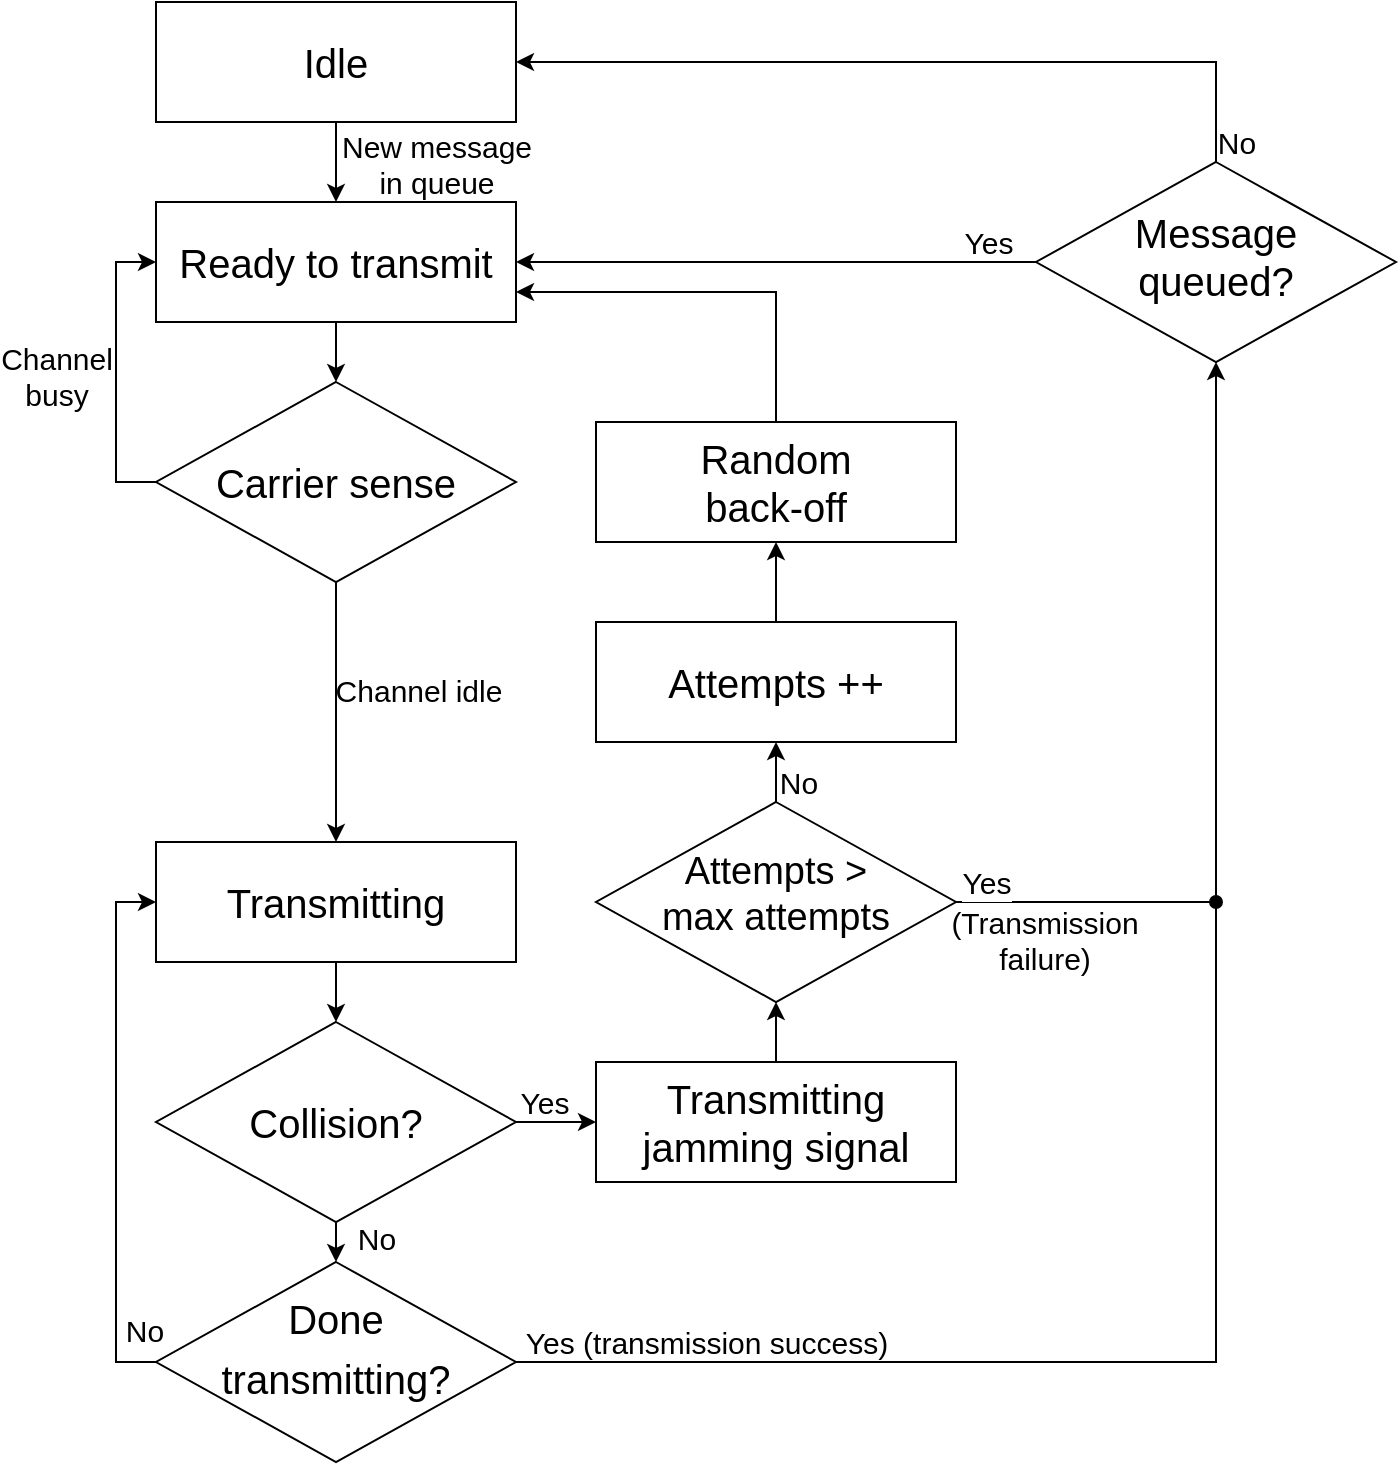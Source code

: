 <mxfile version="13.9.0" type="device"><diagram id="UsTThl9eyXWkYKCDJNvQ" name="Page-1"><mxGraphModel dx="1673" dy="898" grid="1" gridSize="10" guides="1" tooltips="1" connect="1" arrows="1" fold="1" page="1" pageScale="1" pageWidth="827" pageHeight="1169" math="0" shadow="0"><root><mxCell id="0"/><mxCell id="1" parent="0"/><mxCell id="1P_gF5LfOfl9QENAGBgy-17" style="edgeStyle=orthogonalEdgeStyle;rounded=0;orthogonalLoop=1;jettySize=auto;html=1;entryX=0.5;entryY=0;entryDx=0;entryDy=0;exitX=0.5;exitY=1;exitDx=0;exitDy=0;" parent="1" source="1P_gF5LfOfl9QENAGBgy-3" edge="1" target="1P_gF5LfOfl9QENAGBgy-4"><mxGeometry relative="1" as="geometry"><mxPoint x="279.694" y="40" as="sourcePoint"/><mxPoint x="279.66" y="80" as="targetPoint"/><Array as="points"/></mxGeometry></mxCell><mxCell id="1P_gF5LfOfl9QENAGBgy-28" value="&lt;div&gt;&lt;font style=&quot;font-size: 15px&quot;&gt;New message&lt;/font&gt;&lt;/div&gt;&lt;div&gt;&lt;font style=&quot;font-size: 15px&quot;&gt;in queue&lt;/font&gt;&lt;/div&gt;" style="edgeLabel;html=1;align=center;verticalAlign=middle;resizable=0;points=[];labelBackgroundColor=none;" parent="1P_gF5LfOfl9QENAGBgy-17" vertex="1" connectable="0"><mxGeometry x="-0.304" y="11" relative="1" as="geometry"><mxPoint x="38.98" y="6.29" as="offset"/></mxGeometry></mxCell><mxCell id="1P_gF5LfOfl9QENAGBgy-3" value="&lt;font style=&quot;font-size: 20px&quot;&gt;Idle&lt;/font&gt;" style="rounded=0;whiteSpace=wrap;html=1;" parent="1" vertex="1"><mxGeometry x="180" y="10" width="180" height="60" as="geometry"/></mxCell><mxCell id="1P_gF5LfOfl9QENAGBgy-18" style="edgeStyle=orthogonalEdgeStyle;rounded=0;orthogonalLoop=1;jettySize=auto;html=1;entryX=0.5;entryY=0;entryDx=0;entryDy=0;" parent="1" source="1P_gF5LfOfl9QENAGBgy-4" target="1P_gF5LfOfl9QENAGBgy-5" edge="1"><mxGeometry relative="1" as="geometry"/></mxCell><mxCell id="1P_gF5LfOfl9QENAGBgy-4" value="&lt;font style=&quot;font-size: 20px&quot;&gt;Ready to transmit&lt;br&gt;&lt;/font&gt;" style="rounded=0;whiteSpace=wrap;html=1;" parent="1" vertex="1"><mxGeometry x="180" y="110" width="180" height="60" as="geometry"/></mxCell><mxCell id="1P_gF5LfOfl9QENAGBgy-19" style="edgeStyle=orthogonalEdgeStyle;rounded=0;orthogonalLoop=1;jettySize=auto;html=1;entryX=0.5;entryY=0;entryDx=0;entryDy=0;exitX=0.5;exitY=1;exitDx=0;exitDy=0;" parent="1" source="1P_gF5LfOfl9QENAGBgy-5" target="1P_gF5LfOfl9QENAGBgy-6" edge="1"><mxGeometry relative="1" as="geometry"><mxPoint x="160" y="390.0" as="sourcePoint"/><mxPoint x="160" y="420.0" as="targetPoint"/><Array as="points"/></mxGeometry></mxCell><mxCell id="1P_gF5LfOfl9QENAGBgy-29" value="&lt;font style=&quot;font-size: 15px&quot;&gt;Channel idle&lt;br&gt;&lt;/font&gt;" style="edgeLabel;html=1;align=center;verticalAlign=middle;resizable=0;points=[];labelBackgroundColor=none;" parent="1P_gF5LfOfl9QENAGBgy-19" vertex="1" connectable="0"><mxGeometry x="-0.132" y="-2" relative="1" as="geometry"><mxPoint x="43" y="-3.1" as="offset"/></mxGeometry></mxCell><mxCell id="1P_gF5LfOfl9QENAGBgy-20" style="edgeStyle=orthogonalEdgeStyle;rounded=0;orthogonalLoop=1;jettySize=auto;html=1;entryX=0;entryY=0.5;entryDx=0;entryDy=0;exitX=0;exitY=0.5;exitDx=0;exitDy=0;" parent="1" source="1P_gF5LfOfl9QENAGBgy-5" target="1P_gF5LfOfl9QENAGBgy-4" edge="1"><mxGeometry relative="1" as="geometry"><Array as="points"><mxPoint x="160" y="250"/><mxPoint x="160" y="140"/></Array></mxGeometry></mxCell><mxCell id="1P_gF5LfOfl9QENAGBgy-30" value="&lt;div style=&quot;font-size: 15px&quot;&gt;&lt;font style=&quot;font-size: 15px&quot;&gt;Channel&lt;/font&gt;&lt;/div&gt;&lt;div style=&quot;font-size: 15px&quot;&gt;&lt;font style=&quot;font-size: 15px&quot;&gt;busy&lt;br&gt;&lt;/font&gt;&lt;/div&gt;" style="edgeLabel;html=1;align=center;verticalAlign=middle;resizable=0;points=[];labelBackgroundColor=none;" parent="1P_gF5LfOfl9QENAGBgy-20" vertex="1" connectable="0"><mxGeometry x="-0.105" y="-2" relative="1" as="geometry"><mxPoint x="-32" y="-6" as="offset"/></mxGeometry></mxCell><mxCell id="1P_gF5LfOfl9QENAGBgy-5" value="&lt;font style=&quot;font-size: 20px&quot;&gt;Carrier sense&lt;/font&gt;" style="rhombus;whiteSpace=wrap;html=1;" parent="1" vertex="1"><mxGeometry x="180" y="200" width="180" height="100" as="geometry"/></mxCell><mxCell id="1P_gF5LfOfl9QENAGBgy-21" style="edgeStyle=orthogonalEdgeStyle;rounded=0;orthogonalLoop=1;jettySize=auto;html=1;" parent="1" source="1P_gF5LfOfl9QENAGBgy-6" target="1P_gF5LfOfl9QENAGBgy-7" edge="1"><mxGeometry relative="1" as="geometry"/></mxCell><mxCell id="1P_gF5LfOfl9QENAGBgy-6" value="&lt;font style=&quot;font-size: 20px&quot;&gt;Transmitting&lt;br&gt;&lt;/font&gt;" style="rounded=0;whiteSpace=wrap;html=1;" parent="1" vertex="1"><mxGeometry x="180" y="430" width="180" height="60" as="geometry"/></mxCell><mxCell id="1P_gF5LfOfl9QENAGBgy-12" value="" style="edgeStyle=orthogonalEdgeStyle;rounded=0;orthogonalLoop=1;jettySize=auto;html=1;exitX=0.5;exitY=1;exitDx=0;exitDy=0;entryX=0.5;entryY=0;entryDx=0;entryDy=0;" parent="1" source="1P_gF5LfOfl9QENAGBgy-7" target="1P_gF5LfOfl9QENAGBgy-8" edge="1"><mxGeometry relative="1" as="geometry"><Array as="points"><mxPoint x="270" y="628"/><mxPoint x="270" y="628"/></Array></mxGeometry></mxCell><mxCell id="1P_gF5LfOfl9QENAGBgy-32" value="&lt;font style=&quot;font-size: 15px&quot;&gt;No&lt;/font&gt;" style="edgeLabel;html=1;align=center;verticalAlign=middle;resizable=0;points=[];labelBackgroundColor=none;" parent="1P_gF5LfOfl9QENAGBgy-12" vertex="1" connectable="0"><mxGeometry x="0.246" y="2" relative="1" as="geometry"><mxPoint x="18" y="-4.67" as="offset"/></mxGeometry></mxCell><mxCell id="1P_gF5LfOfl9QENAGBgy-22" style="edgeStyle=orthogonalEdgeStyle;rounded=0;orthogonalLoop=1;jettySize=auto;html=1;entryX=0;entryY=0.5;entryDx=0;entryDy=0;" parent="1" source="1P_gF5LfOfl9QENAGBgy-7" target="1P_gF5LfOfl9QENAGBgy-9" edge="1"><mxGeometry relative="1" as="geometry"><Array as="points"><mxPoint x="390" y="570"/><mxPoint x="390" y="570"/></Array></mxGeometry></mxCell><mxCell id="1P_gF5LfOfl9QENAGBgy-31" value="&lt;font style=&quot;font-size: 15px&quot;&gt;Yes&lt;/font&gt;" style="edgeLabel;html=1;align=center;verticalAlign=middle;resizable=0;points=[];labelBackgroundColor=none;" parent="1P_gF5LfOfl9QENAGBgy-22" vertex="1" connectable="0"><mxGeometry x="-0.309" relative="1" as="geometry"><mxPoint y="-10" as="offset"/></mxGeometry></mxCell><mxCell id="1P_gF5LfOfl9QENAGBgy-7" value="&lt;font style=&quot;font-size: 20px&quot;&gt;Collision?&lt;/font&gt;" style="rhombus;whiteSpace=wrap;html=1;" parent="1" vertex="1"><mxGeometry x="180" y="520" width="180" height="100" as="geometry"/></mxCell><mxCell id="1P_gF5LfOfl9QENAGBgy-14" style="edgeStyle=orthogonalEdgeStyle;rounded=0;orthogonalLoop=1;jettySize=auto;html=1;entryX=0.5;entryY=1;entryDx=0;entryDy=0;" parent="1" source="1P_gF5LfOfl9QENAGBgy-8" target="1P_gF5LfOfl9QENAGBgy-11" edge="1"><mxGeometry relative="1" as="geometry"/></mxCell><mxCell id="1P_gF5LfOfl9QENAGBgy-34" value="&lt;div style=&quot;font-size: 15px&quot;&gt;&lt;font style=&quot;font-size: 15px&quot;&gt;Yes (transmission success)&lt;/font&gt;&lt;/div&gt;" style="edgeLabel;html=1;align=center;verticalAlign=middle;resizable=0;points=[];labelBackgroundColor=none;" parent="1P_gF5LfOfl9QENAGBgy-14" vertex="1" connectable="0"><mxGeometry x="-0.934" y="-2" relative="1" as="geometry"><mxPoint x="67" y="-12" as="offset"/></mxGeometry></mxCell><mxCell id="1P_gF5LfOfl9QENAGBgy-25" style="edgeStyle=orthogonalEdgeStyle;rounded=0;orthogonalLoop=1;jettySize=auto;html=1;entryX=0;entryY=0.5;entryDx=0;entryDy=0;exitX=0;exitY=0.5;exitDx=0;exitDy=0;" parent="1" source="1P_gF5LfOfl9QENAGBgy-8" target="1P_gF5LfOfl9QENAGBgy-6" edge="1"><mxGeometry relative="1" as="geometry"><Array as="points"><mxPoint x="160" y="690"/><mxPoint x="160" y="460"/></Array></mxGeometry></mxCell><mxCell id="1P_gF5LfOfl9QENAGBgy-33" value="&lt;font style=&quot;font-size: 15px&quot;&gt;No&lt;/font&gt;" style="edgeLabel;html=1;align=center;verticalAlign=middle;resizable=0;points=[];labelBackgroundColor=none;" parent="1P_gF5LfOfl9QENAGBgy-25" vertex="1" connectable="0"><mxGeometry x="-0.807" relative="1" as="geometry"><mxPoint x="13.79" y="-10" as="offset"/></mxGeometry></mxCell><mxCell id="1P_gF5LfOfl9QENAGBgy-8" value="&lt;p style=&quot;line-height: 120%&quot; align=&quot;center&quot;&gt;&lt;font style=&quot;font-size: 20px&quot;&gt;Done &lt;br&gt;&lt;/font&gt;&lt;/p&gt;&lt;p style=&quot;line-height: 120%&quot; align=&quot;center&quot;&gt;&lt;font style=&quot;font-size: 20px&quot;&gt;transmitting?&lt;br&gt;&lt;/font&gt;&lt;/p&gt;" style="rhombus;whiteSpace=wrap;html=1;verticalAlign=middle;labelBackgroundColor=none;labelBorderColor=none;spacingTop=-11;" parent="1" vertex="1"><mxGeometry x="180" y="640" width="180" height="100" as="geometry"/></mxCell><mxCell id="vRGcqXv6oYa0qvyeJJXp-1" style="edgeStyle=orthogonalEdgeStyle;rounded=0;orthogonalLoop=1;jettySize=auto;html=1;exitX=0.5;exitY=0;exitDx=0;exitDy=0;entryX=0.5;entryY=1;entryDx=0;entryDy=0;" edge="1" parent="1" source="1P_gF5LfOfl9QENAGBgy-9" target="1P_gF5LfOfl9QENAGBgy-35"><mxGeometry relative="1" as="geometry"><Array as="points"><mxPoint x="480" y="558.1"/><mxPoint x="480" y="558.1"/></Array></mxGeometry></mxCell><mxCell id="1P_gF5LfOfl9QENAGBgy-9" value="&lt;div&gt;&lt;font style=&quot;font-size: 20px&quot;&gt;Transmitting&lt;/font&gt;&lt;/div&gt;&lt;div&gt;&lt;font style=&quot;font-size: 20px&quot;&gt;jamming signal&lt;/font&gt;&lt;/div&gt;" style="rounded=0;whiteSpace=wrap;html=1;" parent="1" vertex="1"><mxGeometry x="400" y="540" width="180" height="60" as="geometry"/></mxCell><mxCell id="1P_gF5LfOfl9QENAGBgy-24" style="edgeStyle=orthogonalEdgeStyle;rounded=0;orthogonalLoop=1;jettySize=auto;html=1;entryX=1;entryY=0.75;entryDx=0;entryDy=0;exitX=0.5;exitY=0;exitDx=0;exitDy=0;" parent="1" source="1P_gF5LfOfl9QENAGBgy-10" target="1P_gF5LfOfl9QENAGBgy-4" edge="1"><mxGeometry relative="1" as="geometry"><Array as="points"><mxPoint x="490" y="155"/></Array></mxGeometry></mxCell><mxCell id="1P_gF5LfOfl9QENAGBgy-10" value="&lt;div&gt;&lt;font style=&quot;font-size: 20px&quot;&gt;Random &lt;br&gt;&lt;/font&gt;&lt;/div&gt;&lt;div&gt;&lt;font style=&quot;font-size: 20px&quot;&gt;back-off &lt;/font&gt;&lt;/div&gt;" style="rounded=0;whiteSpace=wrap;html=1;" parent="1" vertex="1"><mxGeometry x="400" y="220" width="180" height="60" as="geometry"/></mxCell><mxCell id="1P_gF5LfOfl9QENAGBgy-15" style="edgeStyle=orthogonalEdgeStyle;rounded=0;orthogonalLoop=1;jettySize=auto;html=1;exitX=0;exitY=0.5;exitDx=0;exitDy=0;entryX=1;entryY=0.5;entryDx=0;entryDy=0;" parent="1" source="1P_gF5LfOfl9QENAGBgy-11" target="1P_gF5LfOfl9QENAGBgy-4" edge="1"><mxGeometry relative="1" as="geometry"><mxPoint x="360" y="170" as="targetPoint"/><Array as="points"><mxPoint x="620" y="140"/></Array></mxGeometry></mxCell><mxCell id="1P_gF5LfOfl9QENAGBgy-27" value="&lt;font style=&quot;font-size: 15px&quot;&gt;Yes&lt;/font&gt;" style="edgeLabel;html=1;align=center;verticalAlign=middle;resizable=0;points=[];labelBackgroundColor=none;" parent="1P_gF5LfOfl9QENAGBgy-15" vertex="1" connectable="0"><mxGeometry x="-0.642" y="3" relative="1" as="geometry"><mxPoint x="22.07" y="-13" as="offset"/></mxGeometry></mxCell><mxCell id="1P_gF5LfOfl9QENAGBgy-16" style="edgeStyle=orthogonalEdgeStyle;rounded=0;orthogonalLoop=1;jettySize=auto;html=1;entryX=1;entryY=0.5;entryDx=0;entryDy=0;exitX=0.5;exitY=0;exitDx=0;exitDy=0;" parent="1" source="1P_gF5LfOfl9QENAGBgy-11" target="1P_gF5LfOfl9QENAGBgy-3" edge="1"><mxGeometry relative="1" as="geometry"><mxPoint x="640" y="50" as="targetPoint"/><Array as="points"><mxPoint x="710" y="40"/></Array></mxGeometry></mxCell><mxCell id="1P_gF5LfOfl9QENAGBgy-26" value="&lt;font style=&quot;font-size: 15px&quot;&gt;No&lt;/font&gt;" style="edgeLabel;html=1;align=center;verticalAlign=middle;resizable=0;points=[];labelBackgroundColor=none;" parent="1P_gF5LfOfl9QENAGBgy-16" vertex="1" connectable="0"><mxGeometry x="0.043" y="3" relative="1" as="geometry"><mxPoint x="168.57" y="36.98" as="offset"/></mxGeometry></mxCell><mxCell id="1P_gF5LfOfl9QENAGBgy-11" value="&lt;div&gt;&lt;font style=&quot;font-size: 20px&quot;&gt;Message &lt;br&gt;&lt;/font&gt;&lt;/div&gt;&lt;div&gt;&lt;font style=&quot;font-size: 20px&quot;&gt;queued?&lt;/font&gt;&lt;/div&gt;" style="rhombus;whiteSpace=wrap;html=1;spacingTop=-6;" parent="1" vertex="1"><mxGeometry x="620" y="90" width="180" height="100" as="geometry"/></mxCell><mxCell id="1P_gF5LfOfl9QENAGBgy-39" style="edgeStyle=orthogonalEdgeStyle;rounded=0;orthogonalLoop=1;jettySize=auto;html=1;exitX=0.5;exitY=0;exitDx=0;exitDy=0;entryX=0.5;entryY=1;entryDx=0;entryDy=0;" parent="1" edge="1" target="1P_gF5LfOfl9QENAGBgy-38" source="1P_gF5LfOfl9QENAGBgy-35"><mxGeometry relative="1" as="geometry"><mxPoint x="479.66" y="400.0" as="sourcePoint"/><mxPoint x="479.66" y="370.0" as="targetPoint"/><Array as="points"/></mxGeometry></mxCell><mxCell id="1P_gF5LfOfl9QENAGBgy-42" value="&lt;font style=&quot;font-size: 15px&quot;&gt;No&lt;/font&gt;" style="edgeLabel;html=1;align=center;verticalAlign=middle;resizable=0;points=[];labelBackgroundColor=none;" parent="1P_gF5LfOfl9QENAGBgy-39" vertex="1" connectable="0"><mxGeometry x="-0.441" relative="1" as="geometry"><mxPoint x="10.33" y="-1.43" as="offset"/></mxGeometry></mxCell><mxCell id="1P_gF5LfOfl9QENAGBgy-43" style="edgeStyle=orthogonalEdgeStyle;rounded=0;orthogonalLoop=1;jettySize=auto;html=1;exitX=1;exitY=0.5;exitDx=0;exitDy=0;endArrow=oval;endFill=1;" parent="1" source="1P_gF5LfOfl9QENAGBgy-35" edge="1"><mxGeometry relative="1" as="geometry"><mxPoint x="710" y="460" as="targetPoint"/><Array as="points"><mxPoint x="710" y="460"/></Array></mxGeometry></mxCell><mxCell id="1P_gF5LfOfl9QENAGBgy-44" value="&lt;font style=&quot;font-size: 15px&quot;&gt;Yes&lt;/font&gt;" style="edgeLabel;html=1;align=center;verticalAlign=middle;resizable=0;points=[];" parent="1P_gF5LfOfl9QENAGBgy-43" vertex="1" connectable="0"><mxGeometry x="0.001" y="47" relative="1" as="geometry"><mxPoint x="-50" y="37" as="offset"/></mxGeometry></mxCell><mxCell id="1P_gF5LfOfl9QENAGBgy-45" value="&lt;div style=&quot;font-size: 15px&quot;&gt;&lt;font style=&quot;font-size: 15px&quot;&gt;(Transmission&lt;/font&gt;&lt;/div&gt;&lt;div style=&quot;font-size: 15px&quot;&gt;&lt;font style=&quot;font-size: 15px&quot;&gt;failure)&lt;br&gt;&lt;/font&gt;&lt;/div&gt;" style="edgeLabel;html=1;align=center;verticalAlign=middle;resizable=0;points=[];labelBackgroundColor=none;" parent="1P_gF5LfOfl9QENAGBgy-43" vertex="1" connectable="0"><mxGeometry x="-0.303" relative="1" as="geometry"><mxPoint x="-1.69" y="18.98" as="offset"/></mxGeometry></mxCell><mxCell id="1P_gF5LfOfl9QENAGBgy-35" value="&lt;div&gt;&lt;font style=&quot;font-size: 19px&quot;&gt;&lt;font style=&quot;font-size: 19px&quot;&gt;Attempts &amp;gt; &lt;br&gt;&lt;/font&gt;&lt;/font&gt;&lt;/div&gt;&lt;div&gt;&lt;font style=&quot;font-size: 19px&quot;&gt;&lt;font style=&quot;font-size: 19px&quot;&gt;max attempts&lt;/font&gt;&lt;/font&gt;&lt;/div&gt;" style="rhombus;whiteSpace=wrap;html=1;labelBackgroundColor=none;verticalAlign=middle;spacingTop=-8;" parent="1" vertex="1"><mxGeometry x="400" y="410" width="180" height="100" as="geometry"/></mxCell><mxCell id="1P_gF5LfOfl9QENAGBgy-41" style="edgeStyle=orthogonalEdgeStyle;rounded=0;orthogonalLoop=1;jettySize=auto;html=1;exitX=0.5;exitY=0;exitDx=0;exitDy=0;entryX=0.5;entryY=1;entryDx=0;entryDy=0;" parent="1" source="1P_gF5LfOfl9QENAGBgy-38" target="1P_gF5LfOfl9QENAGBgy-10" edge="1"><mxGeometry relative="1" as="geometry"/></mxCell><mxCell id="1P_gF5LfOfl9QENAGBgy-38" value="&lt;font style=&quot;font-size: 20px&quot;&gt;Attempts ++&lt;br&gt;&lt;/font&gt;" style="rounded=0;whiteSpace=wrap;html=1;labelBackgroundColor=none;" parent="1" vertex="1"><mxGeometry x="400" y="320" width="180" height="60" as="geometry"/></mxCell></root></mxGraphModel></diagram></mxfile>